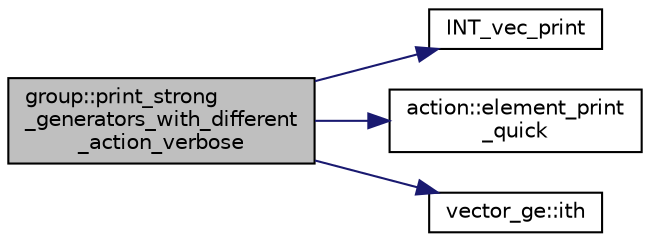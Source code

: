 digraph "group::print_strong_generators_with_different_action_verbose"
{
  edge [fontname="Helvetica",fontsize="10",labelfontname="Helvetica",labelfontsize="10"];
  node [fontname="Helvetica",fontsize="10",shape=record];
  rankdir="LR";
  Node1665 [label="group::print_strong\l_generators_with_different\l_action_verbose",height=0.2,width=0.4,color="black", fillcolor="grey75", style="filled", fontcolor="black"];
  Node1665 -> Node1666 [color="midnightblue",fontsize="10",style="solid",fontname="Helvetica"];
  Node1666 [label="INT_vec_print",height=0.2,width=0.4,color="black", fillcolor="white", style="filled",URL="$df/dbf/sajeeb_8_c.html#a79a5901af0b47dd0d694109543c027fe"];
  Node1665 -> Node1667 [color="midnightblue",fontsize="10",style="solid",fontname="Helvetica"];
  Node1667 [label="action::element_print\l_quick",height=0.2,width=0.4,color="black", fillcolor="white", style="filled",URL="$d2/d86/classaction.html#a4844680cf6750396f76494a28655265b"];
  Node1665 -> Node1668 [color="midnightblue",fontsize="10",style="solid",fontname="Helvetica"];
  Node1668 [label="vector_ge::ith",height=0.2,width=0.4,color="black", fillcolor="white", style="filled",URL="$d4/d6e/classvector__ge.html#a1ff002e8b746a9beb119d57dcd4a15ff"];
}
